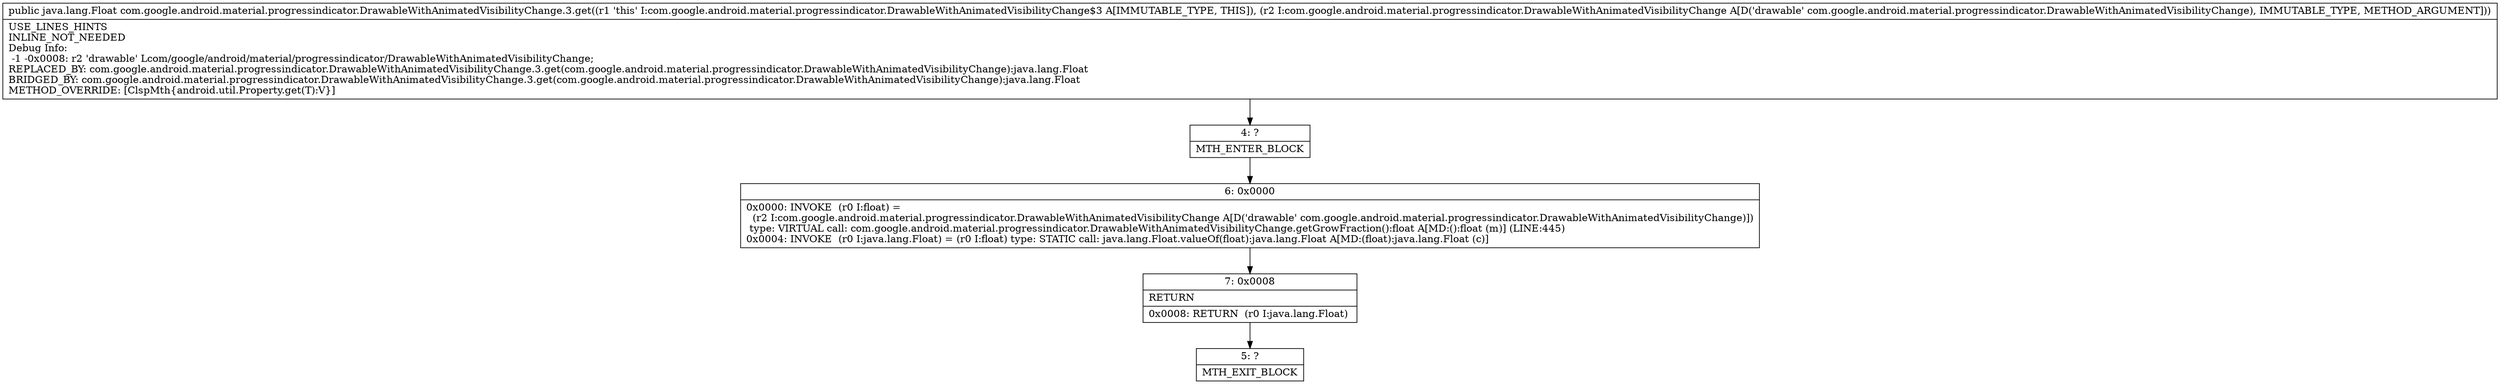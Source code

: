 digraph "CFG forcom.google.android.material.progressindicator.DrawableWithAnimatedVisibilityChange.3.get(Lcom\/google\/android\/material\/progressindicator\/DrawableWithAnimatedVisibilityChange;)Ljava\/lang\/Float;" {
Node_4 [shape=record,label="{4\:\ ?|MTH_ENTER_BLOCK\l}"];
Node_6 [shape=record,label="{6\:\ 0x0000|0x0000: INVOKE  (r0 I:float) = \l  (r2 I:com.google.android.material.progressindicator.DrawableWithAnimatedVisibilityChange A[D('drawable' com.google.android.material.progressindicator.DrawableWithAnimatedVisibilityChange)])\l type: VIRTUAL call: com.google.android.material.progressindicator.DrawableWithAnimatedVisibilityChange.getGrowFraction():float A[MD:():float (m)] (LINE:445)\l0x0004: INVOKE  (r0 I:java.lang.Float) = (r0 I:float) type: STATIC call: java.lang.Float.valueOf(float):java.lang.Float A[MD:(float):java.lang.Float (c)]\l}"];
Node_7 [shape=record,label="{7\:\ 0x0008|RETURN\l|0x0008: RETURN  (r0 I:java.lang.Float) \l}"];
Node_5 [shape=record,label="{5\:\ ?|MTH_EXIT_BLOCK\l}"];
MethodNode[shape=record,label="{public java.lang.Float com.google.android.material.progressindicator.DrawableWithAnimatedVisibilityChange.3.get((r1 'this' I:com.google.android.material.progressindicator.DrawableWithAnimatedVisibilityChange$3 A[IMMUTABLE_TYPE, THIS]), (r2 I:com.google.android.material.progressindicator.DrawableWithAnimatedVisibilityChange A[D('drawable' com.google.android.material.progressindicator.DrawableWithAnimatedVisibilityChange), IMMUTABLE_TYPE, METHOD_ARGUMENT]))  | USE_LINES_HINTS\lINLINE_NOT_NEEDED\lDebug Info:\l  \-1 \-0x0008: r2 'drawable' Lcom\/google\/android\/material\/progressindicator\/DrawableWithAnimatedVisibilityChange;\lREPLACED_BY: com.google.android.material.progressindicator.DrawableWithAnimatedVisibilityChange.3.get(com.google.android.material.progressindicator.DrawableWithAnimatedVisibilityChange):java.lang.Float\lBRIDGED_BY: com.google.android.material.progressindicator.DrawableWithAnimatedVisibilityChange.3.get(com.google.android.material.progressindicator.DrawableWithAnimatedVisibilityChange):java.lang.Float\lMETHOD_OVERRIDE: [ClspMth\{android.util.Property.get(T):V\}]\l}"];
MethodNode -> Node_4;Node_4 -> Node_6;
Node_6 -> Node_7;
Node_7 -> Node_5;
}

